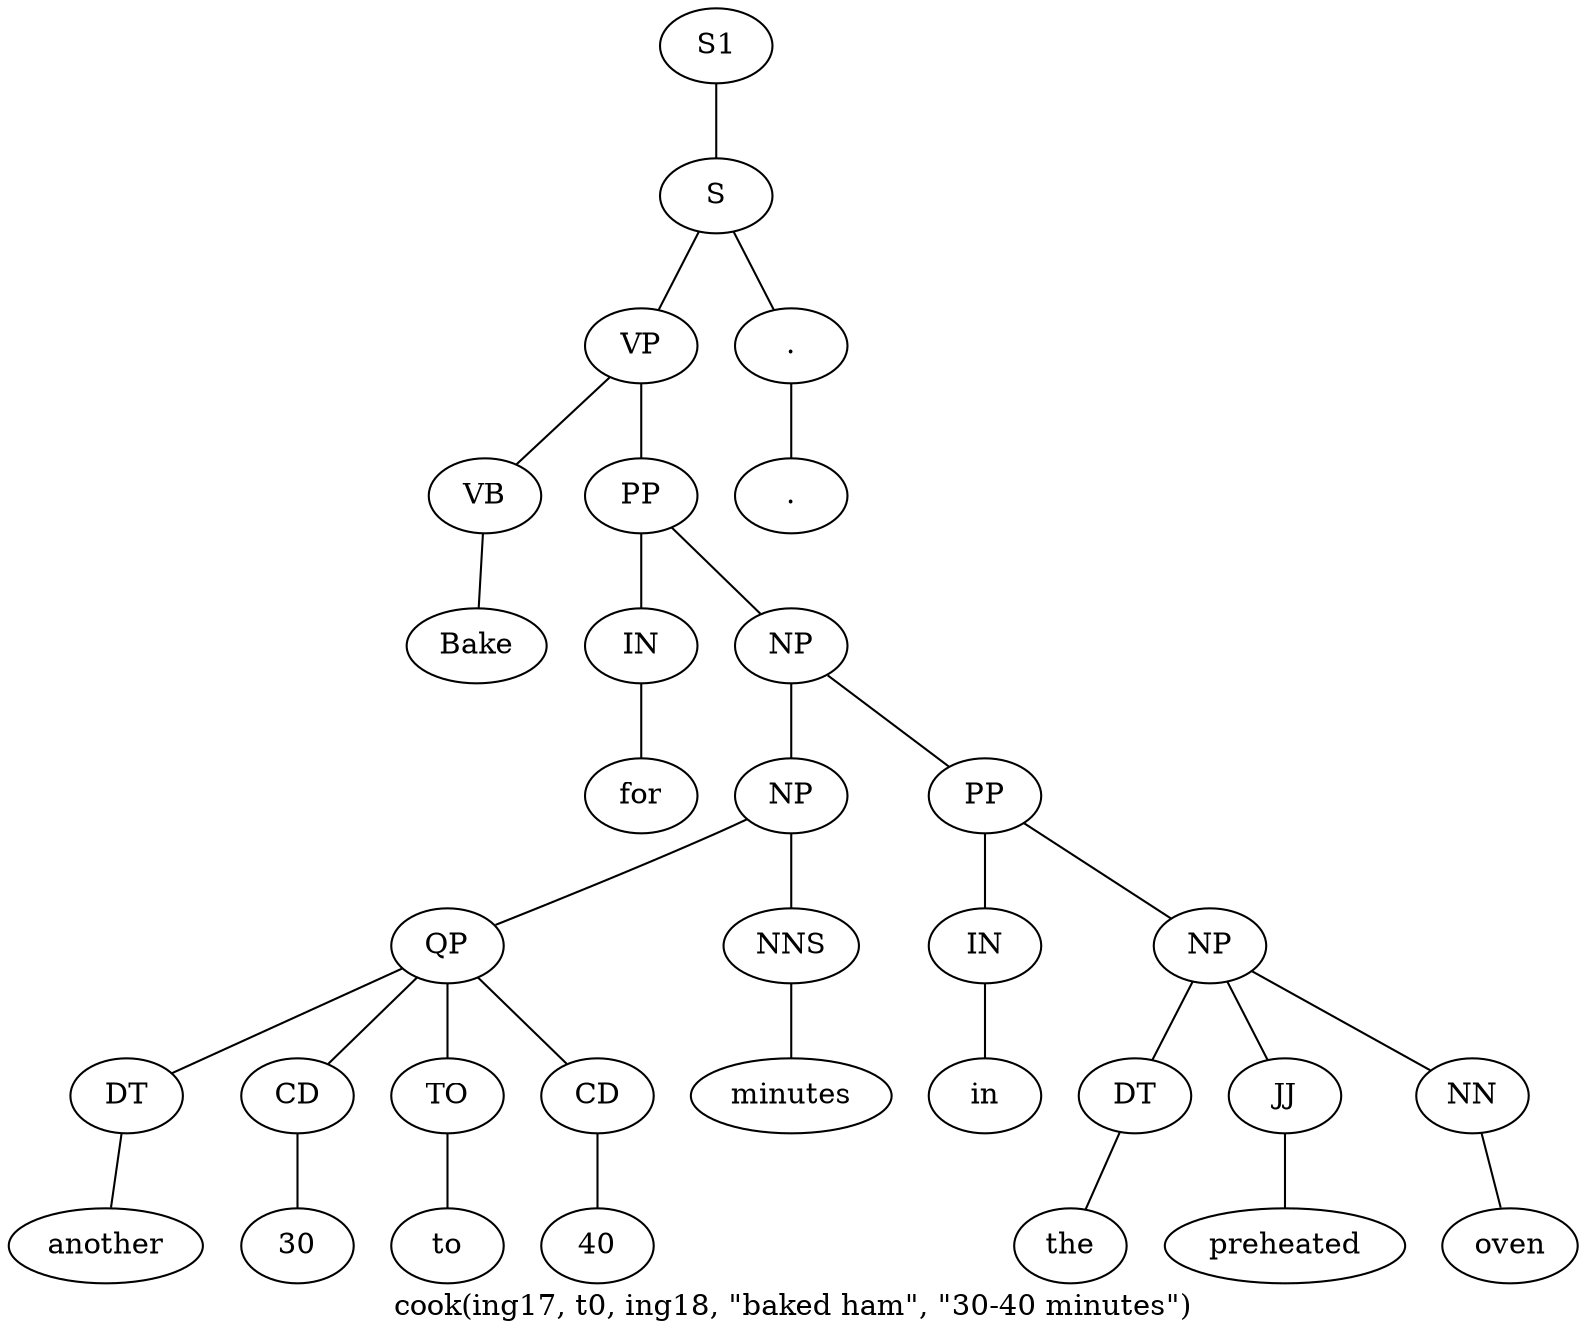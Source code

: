 graph SyntaxGraph {
	label = "cook(ing17, t0, ing18, \"baked ham\", \"30-40 minutes\")";
	Node0 [label="S1"];
	Node1 [label="S"];
	Node2 [label="VP"];
	Node3 [label="VB"];
	Node4 [label="Bake"];
	Node5 [label="PP"];
	Node6 [label="IN"];
	Node7 [label="for"];
	Node8 [label="NP"];
	Node9 [label="NP"];
	Node10 [label="QP"];
	Node11 [label="DT"];
	Node12 [label="another"];
	Node13 [label="CD"];
	Node14 [label="30"];
	Node15 [label="TO"];
	Node16 [label="to"];
	Node17 [label="CD"];
	Node18 [label="40"];
	Node19 [label="NNS"];
	Node20 [label="minutes"];
	Node21 [label="PP"];
	Node22 [label="IN"];
	Node23 [label="in"];
	Node24 [label="NP"];
	Node25 [label="DT"];
	Node26 [label="the"];
	Node27 [label="JJ"];
	Node28 [label="preheated"];
	Node29 [label="NN"];
	Node30 [label="oven"];
	Node31 [label="."];
	Node32 [label="."];

	Node0 -- Node1;
	Node1 -- Node2;
	Node1 -- Node31;
	Node2 -- Node3;
	Node2 -- Node5;
	Node3 -- Node4;
	Node5 -- Node6;
	Node5 -- Node8;
	Node6 -- Node7;
	Node8 -- Node9;
	Node8 -- Node21;
	Node9 -- Node10;
	Node9 -- Node19;
	Node10 -- Node11;
	Node10 -- Node13;
	Node10 -- Node15;
	Node10 -- Node17;
	Node11 -- Node12;
	Node13 -- Node14;
	Node15 -- Node16;
	Node17 -- Node18;
	Node19 -- Node20;
	Node21 -- Node22;
	Node21 -- Node24;
	Node22 -- Node23;
	Node24 -- Node25;
	Node24 -- Node27;
	Node24 -- Node29;
	Node25 -- Node26;
	Node27 -- Node28;
	Node29 -- Node30;
	Node31 -- Node32;
}